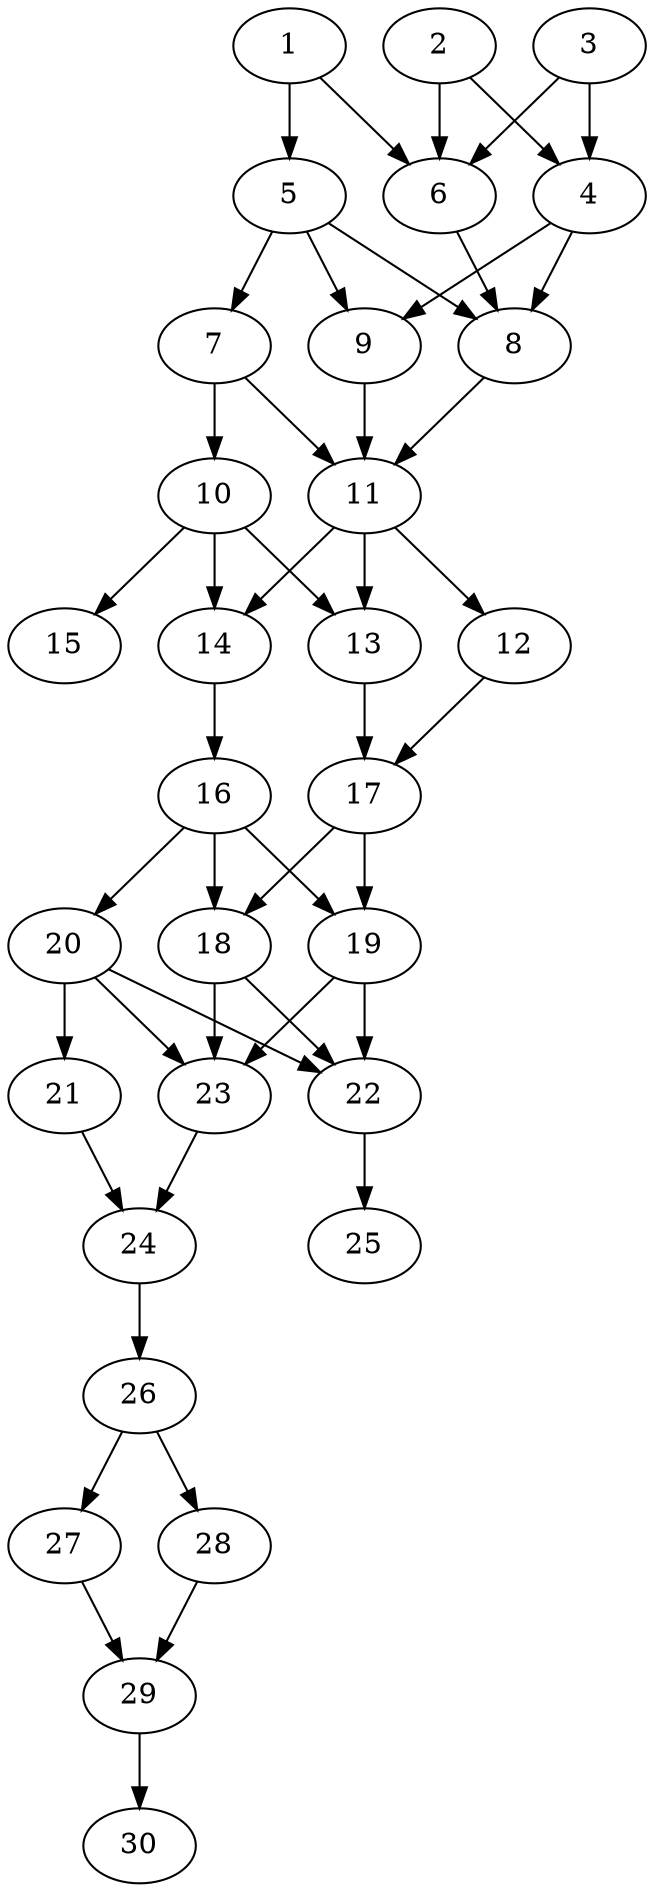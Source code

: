 // DAG automatically generated by daggen at Tue Aug  6 16:27:24 2019
// ./daggen --dot -n 30 --ccr 0.4 --fat 0.4 --regular 0.5 --density 0.8 --mindata 5242880 --maxdata 52428800 
digraph G {
  1 [size="126274560", alpha="0.07", expect_size="50509824"] 
  1 -> 5 [size ="50509824"]
  1 -> 6 [size ="50509824"]
  2 [size="109322240", alpha="0.03", expect_size="43728896"] 
  2 -> 4 [size ="43728896"]
  2 -> 6 [size ="43728896"]
  3 [size="115054080", alpha="0.08", expect_size="46021632"] 
  3 -> 4 [size ="46021632"]
  3 -> 6 [size ="46021632"]
  4 [size="108520960", alpha="0.04", expect_size="43408384"] 
  4 -> 8 [size ="43408384"]
  4 -> 9 [size ="43408384"]
  5 [size="51171840", alpha="0.00", expect_size="20468736"] 
  5 -> 7 [size ="20468736"]
  5 -> 8 [size ="20468736"]
  5 -> 9 [size ="20468736"]
  6 [size="79557120", alpha="0.05", expect_size="31822848"] 
  6 -> 8 [size ="31822848"]
  7 [size="45130240", alpha="0.20", expect_size="18052096"] 
  7 -> 10 [size ="18052096"]
  7 -> 11 [size ="18052096"]
  8 [size="65658880", alpha="0.05", expect_size="26263552"] 
  8 -> 11 [size ="26263552"]
  9 [size="129710080", alpha="0.14", expect_size="51884032"] 
  9 -> 11 [size ="51884032"]
  10 [size="23470080", alpha="0.15", expect_size="9388032"] 
  10 -> 13 [size ="9388032"]
  10 -> 14 [size ="9388032"]
  10 -> 15 [size ="9388032"]
  11 [size="110384640", alpha="0.05", expect_size="44153856"] 
  11 -> 12 [size ="44153856"]
  11 -> 13 [size ="44153856"]
  11 -> 14 [size ="44153856"]
  12 [size="34485760", alpha="0.06", expect_size="13794304"] 
  12 -> 17 [size ="13794304"]
  13 [size="50997760", alpha="0.03", expect_size="20399104"] 
  13 -> 17 [size ="20399104"]
  14 [size="100052480", alpha="0.05", expect_size="40020992"] 
  14 -> 16 [size ="40020992"]
  15 [size="124579840", alpha="0.15", expect_size="49831936"] 
  16 [size="127121920", alpha="0.12", expect_size="50848768"] 
  16 -> 18 [size ="50848768"]
  16 -> 19 [size ="50848768"]
  16 -> 20 [size ="50848768"]
  17 [size="39383040", alpha="0.19", expect_size="15753216"] 
  17 -> 18 [size ="15753216"]
  17 -> 19 [size ="15753216"]
  18 [size="37432320", alpha="0.04", expect_size="14972928"] 
  18 -> 22 [size ="14972928"]
  18 -> 23 [size ="14972928"]
  19 [size="68805120", alpha="0.04", expect_size="27522048"] 
  19 -> 22 [size ="27522048"]
  19 -> 23 [size ="27522048"]
  20 [size="32407040", alpha="0.13", expect_size="12962816"] 
  20 -> 21 [size ="12962816"]
  20 -> 22 [size ="12962816"]
  20 -> 23 [size ="12962816"]
  21 [size="123435520", alpha="0.02", expect_size="49374208"] 
  21 -> 24 [size ="49374208"]
  22 [size="37319680", alpha="0.06", expect_size="14927872"] 
  22 -> 25 [size ="14927872"]
  23 [size="72985600", alpha="0.08", expect_size="29194240"] 
  23 -> 24 [size ="29194240"]
  24 [size="89840640", alpha="0.06", expect_size="35936256"] 
  24 -> 26 [size ="35936256"]
  25 [size="117844480", alpha="0.11", expect_size="47137792"] 
  26 [size="88683520", alpha="0.06", expect_size="35473408"] 
  26 -> 27 [size ="35473408"]
  26 -> 28 [size ="35473408"]
  27 [size="40161280", alpha="0.08", expect_size="16064512"] 
  27 -> 29 [size ="16064512"]
  28 [size="34841600", alpha="0.18", expect_size="13936640"] 
  28 -> 29 [size ="13936640"]
  29 [size="55859200", alpha="0.08", expect_size="22343680"] 
  29 -> 30 [size ="22343680"]
  30 [size="81633280", alpha="0.19", expect_size="32653312"] 
}
